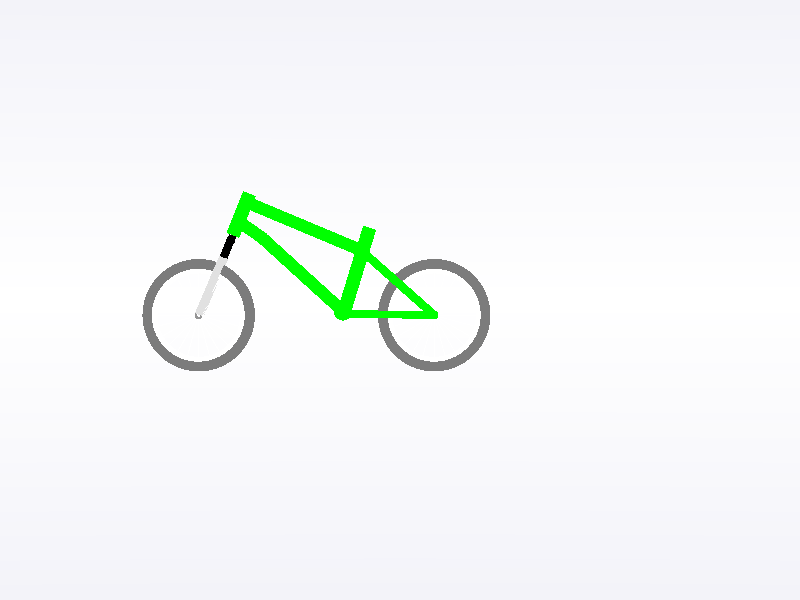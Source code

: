  // PoVRay 3.7 Scene File " ... .pov"
// author:  ...
// date:    ...
//------------------------------------------------------------------------
#version 3.7;
global_settings{ assumed_gamma 1.0 }
#default{ finish{ ambient 0.1 diffuse 0.9 }} 
//------------------------------------------------------------------------
#include "colors.inc"
#include "textures.inc"
#include "glass.inc"
#include "metals.inc"
#include "golds.inc"
#include "stones.inc"
#include "woods.inc"
#include "shapes.inc"
#include "shapes2.inc"
#include "functions.inc"
#include "math.inc"
#include "transforms.inc"
//--------------------------------------------------------------------------  right handed, y up 

                            // Visao lado esquerdo
#declare Camera_0 = camera {/*ultra_wide_angle*/ angle 15      
                            location  <0.0 , 1.0 , 40.0>
                            right    -x*image_width/image_height
                            look_at   <0.0 , 1.0 , 0.0>}        
                            
                            
                            //Visao traseira
#declare Camera_1 = camera {angle 30     
                            location  <20.0 , 2.0 , 0.0>
                            right    -x*image_width/image_height
                            look_at   <-8.0 , 1.0 , 0.0>} 
                            
                            
                            
#declare Camera_2 = camera {angle 15     
                            location  <15.0 , 1.0 , -15>
                            right    -x*image_width/image_height
                            look_at   <0 , 1.0 , 0.0>}
                            
                            
#declare Camera_pneu_traseiro = camera {angle 15     
                            location  <0.4 , 0.8 , 15>
                            right    -x*image_width/image_height
                            look_at   <0.4 , 0.8 , 0.0>}
                            
                            
#declare Camera_pneu_dianteiro = camera {angle 15     
                            location  <-1.5 , 0.8 , 15>
                            right    -x*image_width/image_height
                            look_at   <-1.5 , 0.8 , 0.0>}
                            
                            
#declare Camera_amortecedor = camera {angle 35     
                            location  <-2.4 , 1.35 , 10>
                            right    -x*image_width/image_height
                            look_at   <-2.4 , 1.35 , 0.0>}
                            
                            
#declare Camera_frente_amortecedor = camera {angle 15     
                            location  <-15 , 8 , 0>
                            right    -x*image_width/image_height
                            look_at   <-2.4 , 1.3 , 0.0>} 
                            
                            
                            
#declare Camera_centro_roda_dianteira = camera {angle 15     
                            location  <5 , 0.8 , 3>
                            right    -x*image_width/image_height
                            look_at   <-1.5 , 0.8 , 0.0>}
                            
                            
                            
                                                         
                   
camera{Camera_0}
//------------------------------------------------------------------------
// sun -------------------------------------------------------------------
light_source{<1500,2500, 2500> color White}
// sky -------------------------------------------------------------------
sky_sphere{ pigment{ gradient <0,1,0>
                     color_map{ [0   color rgb<1,1,1>         ]//White
                                [0.4 color rgb<0.14,0.14,0.56>]//~Navy
                                [0.6 color rgb<0.14,0.14,0.56>]//~Navy
                                [1.0 color rgb<1,1,1>         ]//White
                              }
                     scale 2 }
           } // end of sky_sphere 
//------------------------------------------------------------------------




// ground -----------------------------------------------------------------
//---------------------------------<<< settings of squared plane dimensions
#declare RasterScale = 1.0;
#declare RasterHalfLine  = 0.035;  
#declare RasterHalfLineZ = 0.035; 
//-------------------------------------------------------------------------
#macro Raster(RScale, HLine) 
       pigment{ gradient x scale RScale
                color_map{[0.000   color rgbt<1,1,1,0>*0.6]
                          [0+HLine color rgbt<1,1,1,0>*0.6]
                          [0+HLine color rgbt<1,1,1,1>]
                          [1-HLine color rgbt<1,1,1,1>]
                          [1-HLine color rgbt<1,1,1,0>*0.6]
                          [1.000   color rgbt<1,1,1,0>*0.6]} }
 #end// of Raster(RScale, HLine)-macro    
//-------------------------------------------------------------------------
    

//plane { <0,1,0>, 0    // plane with layered textures
//        texture { pigment{color White*1.1}
//                  finish {ambient 0.45 diffuse 0.85}}
//        texture { Raster(RasterScale,RasterHalfLine ) rotate<0,0,0> }
//        texture { Raster(RasterScale,RasterHalfLineZ) rotate<0,90,0>}
//        rotate<0,0,0>
//      }       
      
      
// Rodas      

#declare cor_roda = pigment {color rgb<1.1,1.1,1.1>};
#declare finish_roda = finish {
                            ambient 0.1
                            diffuse 1
                            reflection 0.002
                            specular 0.2 
                            metallic
                         }    
                         
#declare cor_central_roda = pigment {color rgb<0.3,0.3,0.3>};


#declare roda_traseira = union { 
         union{ 
            // Roda       
            difference{
                 cylinder {
                    <0.4, 0.8, -0.09>,    // Ponto inicial
                    <0.4, 0.8, 0.09>,  // Ponto final
                    0.61       // Raio
                    texture {
                        pigment { cor_roda } 
                        finish { finish_roda}
                    }
                }
                  
                  
                  cylinder {
                    <0.4, 0.8, -0.095>,    // Ponto inicial
                    <0.4, 0.8, 0.095>,  // Ponto final
                    0.55       // Raio
                    texture {
                        pigment { cor_roda} 
                        finish { finish_roda}
                    }
                }
            
            } 
                   
           
                                                                                            
                     
            //Aros roda traseira
            union { 
                union{ 
                // Central roda traseira
                   torus {
                    0.035, 0.015
                    texture {
                            pigment { cor_central_roda }
                            finish {
                                ambient 0.1
                                diffuse 0.2
                                reflection 0.0009 
                            }
                        }
                        scale <1,1,1> rotate<90,0,0>
                    }
                    
                      scale<0,0,0.4>
                      translate <0.398,0.798,0> 
                
                    }
                     union{ 
                // Central roda traseira
                   torus {
                    0.035, 0.015
                    texture {
                            pigment { cor_central_roda }
                            finish {
                                ambient 0.1
                                diffuse 0.2
                                reflection 0.0009 
                            }
                        }
                        scale <1,1,1> rotate<90,0,0>
                    }
                    
                      scale<0,0,0.4>
                      translate <0.398,0.798,-0.03> 
                
                    }
            }
            
         
         #declare grossura_aros = 0.0055;
         #declare ini_pares = 0.0;
         #declare fim_pares = -0.06;
         #declare ini_impar = -0.03;
         #declare fim_impar = 0.055;

        //Aros roda traseira
        union {
        
              
            union{ 
                cylinder {<0.35, 0.8, ini_impar>, <-0.15, 0.8, fim_impar>,grossura_aros texture {pigment { cor_roda } finish { finish_roda}}} 
                cylinder {<0.45, 0.8, ini_pares>, <0.95, 0.8, fim_pares>,grossura_aros texture {pigment { cor_roda } finish { finish_roda}}}
                cylinder {<0.40, 0.85, ini_impar>, <0.40, 1.39, fim_impar>,grossura_aros texture {pigment { cor_roda } finish { finish_roda}}}
                cylinder {<0.40, 0.75, ini_pares>, <0.40, 0.25, fim_pares>,grossura_aros texture {pigment { cor_roda } finish { finish_roda}}}
            }
            
             union{ 
                cylinder {<0.35, 0.8, ini_pares>, <-0.15, 0.8, fim_pares>,grossura_aros texture {pigment { cor_roda } finish { finish_roda}}}
                cylinder { <0.45, 0.8, ini_impar>, <0.95, 0.8, fim_impar>,grossura_aros texture {pigment { cor_roda } finish { finish_roda}}}
                cylinder {<0.40, 0.85, ini_pares>, <0.40, 1.39, fim_pares>,grossura_aros texture {pigment { cor_roda } finish { finish_roda}}}
                cylinder {<0.40, 0.75, ini_impar>, <0.40, 0.25, fim_impar>,grossura_aros texture {pigment { cor_roda } finish { finish_roda}}}
                rotate <0,0,15>   translate <0.220,-0.0785,0>
            }
            
            union{   
                cylinder {<0.35, 0.8, ini_impar>, <-0.15, 0.8, fim_impar>,grossura_aros texture {pigment { cor_roda } finish { finish_roda}}}
                cylinder { <0.45, 0.8, ini_pares>, <0.95, 0.8, fim_pares>,grossura_aros texture {pigment { cor_roda } finish { finish_roda}}}
                cylinder {<0.40, 0.85, ini_impar>, <0.40, 1.39, fim_impar>,grossura_aros texture {pigment { cor_roda } finish { finish_roda}}}
                cylinder {<0.40, 0.75, ini_pares>, <0.40, 0.25, fim_pares>,grossura_aros texture {pigment { cor_roda } finish { finish_roda}}}
                rotate <0,0,30>   translate <0.45,-0.095,0>
            }
            
            union{   
                cylinder {<0.35, 0.8, ini_pares>, <-0.15, 0.8, fim_pares>,grossura_aros texture {pigment { cor_roda } finish { finish_roda}}}
                cylinder { <0.45, 0.8, ini_impar>, <0.95, 0.8, fim_impar>,grossura_aros texture {pigment { cor_roda } finish { finish_roda}}}
                cylinder {<0.40, 0.85, ini_pares>, <0.40, 1.39, fim_pares>,grossura_aros texture {pigment { cor_roda } finish { finish_roda}}}
                cylinder {<0.40, 0.75, ini_impar>, <0.40, 0.25, fim_impar>,grossura_aros texture {pigment { cor_roda } finish { finish_roda}}}
                rotate <0,0,45>   translate <0.68,-0.05,0>
            }
            
            
            union{ 
                cylinder {<0.35, 0.8, ini_impar>, <-0.15, 0.8, fim_impar>,grossura_aros texture {pigment { cor_roda } finish { finish_roda}}}
                cylinder { <0.45, 0.8, ini_pares>, <0.95, 0.8, fim_pares>,grossura_aros texture {pigment { cor_roda } finish { finish_roda}}}
                cylinder {<0.40, 0.85, ini_impar>, <0.40, 1.39, fim_impar>,grossura_aros texture {pigment { cor_roda } finish { finish_roda}}}
                cylinder {<0.40, 0.75, ini_pares>, <0.40, 0.25, fim_pares>,grossura_aros texture {pigment { cor_roda } finish { finish_roda}}}
                rotate <0,0,60>   translate <0.89,0.05,0>
            }
            
            union{   
                cylinder {<0.35, 0.8, ini_pares>, <-0.15, 0.8, fim_pares>,grossura_aros texture {pigment { cor_roda } finish { finish_roda}}} 
                cylinder { <0.45, 0.8, ini_impar>, <0.95, 0.8, fim_impar>,grossura_aros texture {pigment { cor_roda } finish { finish_roda}}}
                cylinder {<0.40, 0.85, ini_pares>, <0.40, 1.39, fim_pares>,grossura_aros texture {pigment { cor_roda } finish { finish_roda}}} 
                cylinder {<0.40, 0.75, ini_impar>, <0.40, 0.25, fim_impar>,grossura_aros texture {pigment { cor_roda } finish { finish_roda}}}
                rotate <0,0,75>   translate <1.065,0.205,0>
            }
                  
             
        
        } 
            translate <-0.40,-0.80,0> 
            
            
            
           }  
            // Pneu Traseiro        
        torus {
            0.35, 0.05
            texture {
                pigment { color rgb<0.2,0.2,0.2> }
                finish {
                    ambient 0.1
                    diffuse 0.2
                    reflection 0.0009 
                }
                
            }
            scale <1.85,1.85,1.85> rotate <90,0,0>
        } 
        
        
        translate <0.45,0.80,0>
            
}





#declare roda_dianteira = union {    
         union{      
            // Roda       
            difference{
                 cylinder {
                    <0.4, 0.8, -0.09>,    // Ponto inicial
                    <0.4, 0.8, 0.09>,  // Ponto final
                    0.61       // Raio
                    texture {
                        pigment { cor_roda } 
                        finish { finish_roda}
                    }
                }
                  
                  
                  cylinder {
                    <0.4, 0.8, -0.095>,    // Ponto inicial
                    <0.4, 0.8, 0.095>,  // Ponto final
                    0.55       // Raio
                    texture {
                        pigment { cor_roda} 
                        finish { finish_roda}
                    }
                }
            
            } 
                       
            //Aros roda dianteira
            union { 
             //Aros roda dianteira
            union { 
                union{ 
                // Central roda dianteira
                   torus {
                    0.035, 0.015
                    texture {
                            pigment { cor_central_roda }
                            finish {
                                ambient 0.1
                                diffuse 0.2
                                reflection 0.0009 
                            }
                        }
                        scale <1,1,1> rotate<90,0,0>
                    }
                    
                      scale<0,0,0.4>
                      translate <0.398,0.798,0> 
                
                    }
                     union{ 
                // Central roda dianteira
                   torus {
                    0.035, 0.015
                    texture {
                            pigment { cor_central_roda }
                            finish {
                                ambient 0.1
                                diffuse 0.2
                                reflection 0.0009 
                            }
                        }
                        scale <1,1,1> rotate<90,0,0>
                    }
                    
                      scale<0,0,0.4>
                      translate <0.398,0.798,-0.03> 
                
                    }
            }
               
            
                union{ 
                    cylinder {<0.35, 0.8, 0.0>, <-0.15, 0.8, 0>,0.007 texture {pigment { cor_roda } finish { finish_roda}}} 
                    cylinder { <0.45, 0.8, 0.0>, <0.95, 0.8, 0>,0.007 texture {pigment { cor_roda } finish { finish_roda}}}
                    cylinder {<0.40, 0.85, 0.0>, <0.40, 1.39, 0>,0.007 texture {pigment { cor_roda } finish { finish_roda}}}
                    cylinder {<0.40, 0.75, 0.0>, <0.40, 0.25, 0>,0.007 texture {pigment { cor_roda } finish { finish_roda}}}
                }
                
                 union{ 
                    cylinder {<0.35, 0.8, 0.0>, <-0.15, 0.8, 0>,0.007 texture {pigment { cor_roda } finish { finish_roda}}}
                    cylinder { <0.45, 0.8, 0.0>, <0.95, 0.8, 0>,0.007 texture {pigment { cor_roda } finish { finish_roda}}}
                    cylinder {<0.40, 0.85, 0.0>, <0.40, 1.39, 0>,0.007 texture {pigment { cor_roda } finish { finish_roda}}}
                    cylinder {<0.40, 0.75, 0.0>, <0.40, 0.25, 0>,0.007 texture {pigment { cor_roda } finish { finish_roda}}}
                    rotate <0,0,15>   translate <0.220,-0.0785,0>
                }
                      
                 union{   
                    cylinder {<0.35, 0.8, 0.0>, <-0.15, 0.8, 0>,0.007 texture {pigment { cor_roda } finish { finish_roda}}}
                    cylinder { <0.45, 0.8, 0.0>, <0.95, 0.8, 0>,0.007 texture {pigment { cor_roda } finish { finish_roda}}}
                    cylinder {<0.40, 0.85, 0.0>, <0.40, 1.39, 0>,0.007 texture {pigment { cor_roda } finish { finish_roda}}}
                    cylinder {<0.40, 0.75, 0.0>, <0.40, 0.25, 0>,0.007 texture {pigment { cor_roda } finish { finish_roda}}}
                    rotate <0,0,30>   translate <0.45,-0.095,0>
                }
                
                union{   
                    cylinder {<0.35, 0.8, 0.0>, <-0.15, 0.8, 0>,0.007 texture {pigment { cor_roda } finish { finish_roda}}}
                    cylinder { <0.45, 0.8, 0.0>, <0.95, 0.8, 0>,0.007 texture {pigment { cor_roda } finish { finish_roda}}}
                    cylinder {<0.40, 0.85, 0.0>, <0.40, 1.39, 0>,0.007 texture {pigment { cor_roda } finish { finish_roda}}}
                    cylinder {<0.40, 0.75, 0.0>, <0.40, 0.25, 0>,0.007 texture {pigment { cor_roda } finish { finish_roda}}}
                    rotate <0,0,45>   translate <0.68,-0.05,0>
                }
                
                
                union{ 
                    cylinder {<0.35, 0.8, 0.0>, <-0.15, 0.8, 0>,0.007 texture {pigment { cor_roda } finish { finish_roda}}}
                    cylinder { <0.45, 0.8, 0.0>, <0.95, 0.8, 0>,0.007 texture {pigment { cor_roda } finish { finish_roda}}}
                    cylinder {<0.40, 0.85, 0.0>, <0.40, 1.39, 0>,0.007 texture {pigment { cor_roda } finish { finish_roda}}}
                    cylinder {<0.40, 0.75, 0.0>, <0.40, 0.25, 0>,0.007 texture {pigment { cor_roda } finish { finish_roda}}}
                    rotate <0,0,60>   translate <0.89,0.05,0>
                }
                
                union{   
                    cylinder {<0.35, 0.8, 0.0>, <-0.15, 0.8, 0>,0.007 texture {pigment { cor_roda } finish { finish_roda}}} 
                    cylinder { <0.45, 0.8, 0.0>, <0.95, 0.8, 0>,0.007 texture {pigment { cor_roda } finish { finish_roda}}}
                    cylinder {<0.40, 0.85, 0.0>, <0.40, 1.39, 0>,0.007 texture {pigment { cor_roda } finish { finish_roda}}} 
                    cylinder {<0.40, 0.75, 0.0>, <0.40, 0.25, 0>,0.007 texture {pigment { cor_roda } finish { finish_roda}}}
                    rotate <0,0,75>   translate <1.065,0.205,0>
                }
            
            } 
            translate <-0.40,-0.80,0>
           }
        
        
        // Pneu dianteiro        
        torus {
            0.35, 0.05
            texture {
                pigment { color rgb<0.2,0.2,0.2> }
                finish {
                    ambient 0.1
                    diffuse 0.2
                    reflection 0.0009 
                }
            }
            scale <1.85,1.85,1.85> rotate <90,0,0>
        }
        
        translate <-2.65,0.80,0>        
} 
  



        
#declare chassi = union {

    #declare cor_principal = pigment {color Green}
    #declare finish_chassi = finish {
                                ambient 0.1
                                diffuse 0.9
                                reflection 0.02
                                specular 0.2 
                                metallic
                             } 
                             
          
    // Suporte direito roda traseira                                          
    union {     
      // Parte de cima   
      cylinder {
        <-0.035,-0.011,-0.18>, <-0.95,0.80,-0.043>, 0.055
        texture {
            pigment { cor_principal } 
            finish { finish_chassi}
        }
        scale <1,1,1> translate <0.5,0.8,0>
      }
    
      // Parte de baixo
      cylinder {
        <-0.01,0,-0.18>, <-1.30,0.02,-0.04>, 0.050
        texture {
            pigment { cor_principal } 
            finish {finish_chassi}
        }
        scale <1,1,1> translate <0.5,0.8,0>
      }
      rotate<0,0.5,0>     
    } 
    
    // Suporte esquerdo roda traseira                                          
    union {     
      // Parte de cima   
      cylinder {
        <-0.035,-0.011,0.18>, <-0.95,0.80,0.04>, 0.055
        texture {
            pigment { cor_principal } 
            finish { finish_chassi}
        }
        scale <1,1,1> translate <0.5,0.8,0>
      } 
      // Parte de baixo
      cylinder {
        <-0.01,0,0.18>, <-1.30,0.02,0.04>, 0.050
        texture {
            pigment { cor_principal } 
            finish {finish_chassi}
        }
        scale <1,1,1> translate <0.5,0.8,0>
      }
      rotate<0,-0.5,0>    
    } 
    
    // Tubo do selim
    cylinder {
        <-1.25,0,0>, <-0.9,1.15,0>, 0.09
        texture {
            pigment { cor_principal }
            finish {finish_chassi}
        }
        scale <1,1,1> translate <0.5,0.8,0>
    }
       
    
    // conexao tubo selim com suportes
    cylinder {
        <-1.25,0.05,-0.10>, <-1.25,0.05,0.10>, 0.12
        texture {
            pigment { cor_principal }
            finish {finish_chassi}
        }
        scale <1,1,1> translate <0.5,0.8,0>
    }
    
    
    // Barra central superior
    cylinder {
        <-1.0,0.85,0>, <-2.55,1.50,0>, 0.080
        texture {
            pigment { cor_principal }
            finish {finish_chassi}
        }
        scale <1,1,1> translate <0.5,0.8,0>
    }   
    
    
    
    // Barra central Inferior
    union{
    cylinder {
            <-1.25,0.05,0>, <-2.35,1.05,0>, 0.08
            texture {
                pigment { cor_principal }
                finish {finish_chassi}
            }
            scale <1,1,1> translate <0.5,0.8,0>
        }  
        
    
        cylinder {
            <-2.30,1.01,0>, <-2.65,1.25,0>, 0.080
            texture {
                pigment { cor_principal }
                finish {finish_chassi}
            }
            scale <1,1,1> translate <0.5,0.8,0>
        }
    } 
    
    // Conexao guidao-suspensao
    cylinder {
        <-2.70,1.05,0>, <-2.48,1.60,0>, 0.09
        texture {
            pigment { cor_principal }
            finish {finish_chassi}
        }
        scale <1,1,1> translate <0.5,0.8,0>
    }
}  



#declare amortecedor = union{

    #declare cor_amortecedor1 = pigment {color Gray}
    #declare cor_amortecedor2 = pigment {color Black}
    
    #declare finish_amortecedor = finish {
                                ambient 0.1
                                diffuse 0.9
                                reflection 0.05
                                specular 0.2 
                                metallic
                             }    
                             
                             
           
       union {
       
           cylinder {
                <-2.70,1.05,0>, <-2.718,1,0>, 0.05
                texture {
                    pigment { cor_amortecedor2 }
                    finish {finish_amortecedor}
                }
                scale <1,1,1> translate <0.5,0.8,0>
            }      
    
             cylinder {
                <-2.729,0.98,-0.2>, <-2.729,0.98,0.2>, 0.048
                texture {
                    pigment { cor_amortecedor2 }
                    finish {finish_amortecedor}
                }
                scale <1,1,1> translate <0.5,0.8,0>
            }
       
       }
        
        
        // Amortecedor direito
        union{
        
        // Conexao guidao-amortecedor
           sphere { <-2.7225,0.995,0.22>, 0.04 
           texture { pigment{ cor_amortecedor2}
                      finish { finish_amortecedor}
                    } 
    
              scale<1,1,1>  rotate<0,0,0>  translate<0.5,0.8,0>  
           } 
                  
                  
        cylinder {
                <-2.7225,1,0.22>, <-2.92,0.5,0.22>, 0.042
                texture {
                    pigment { cor_amortecedor2 }
                    finish {finish_amortecedor}
                }
                scale <1,1,1> translate <0.5,0.8,0>
            }
            
             
            // Amortecedor
            cylinder {
                    <-2.82,0.75,0.22>, <-3.14,0,0.22>, 0.05
                    texture {
                        pigment { cor_amortecedor1 }
                        finish {finish_amortecedor}
                    }
                    scale <1,1,1> translate <0.5,0.8,0>
                }
        
          translate <0,0.01,-0.015>
        }        
        
        
        
        
        
        // Amortecedor esquerdo 
               union{
        
        // Conexao guidao-amortecedor
           sphere { <-2.7225,0.995,0.22>, 0.04 
           texture { pigment{ cor_amortecedor2}
                      finish { finish_amortecedor}
                    } 
    
              scale<1,1,1>  rotate<0,0,0>  translate<0.5,0.8,0>  
           } 
                  
                  
        cylinder {
                <-2.7225,1,0.22>, <-2.92,0.5,0.22>, 0.042
                texture {
                    pigment { cor_amortecedor2 }
                    finish {finish_amortecedor}
                }
                scale <1,1,1> translate <0.5,0.8,0>
            }
            
             
            // Amortecedor
            cylinder {
                    <-2.82,0.75,0.22>, <-3.14,0,0.22>, 0.05
                    texture {
                        pigment { cor_amortecedor1 }
                        finish {finish_amortecedor}
                    }
                    scale <1,1,1> translate <0.5,0.8,0>
                }
        
          translate <0,0.01,-0.42>
        }        
        
 
 
 
 
}


chassi
roda_traseira
roda_dianteira
amortecedor
